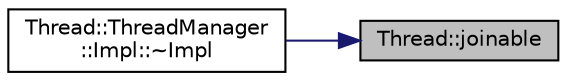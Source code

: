 digraph "Thread::joinable"
{
 // INTERACTIVE_SVG=YES
 // LATEX_PDF_SIZE
  edge [fontname="Helvetica",fontsize="10",labelfontname="Helvetica",labelfontsize="10"];
  node [fontname="Helvetica",fontsize="10",shape=record];
  rankdir="RL";
  Node1 [label="Thread::joinable",height=0.2,width=0.4,color="black", fillcolor="grey75", style="filled", fontcolor="black",tooltip="Reports whether the thread can be merged or not."];
  Node1 -> Node2 [dir="back",color="midnightblue",fontsize="10",style="solid",fontname="Helvetica"];
  Node2 [label="Thread::ThreadManager\l::Impl::~Impl",height=0.2,width=0.4,color="black", fillcolor="white", style="filled",URL="$struct_thread_1_1_thread_manager_1_1_impl.html#a6a46aa5678c8c2de88074f78d35826e9",tooltip=">An helper construct to prevent the application from crashing on exit."];
}
